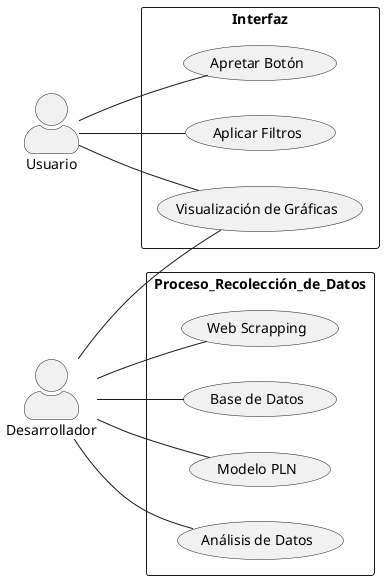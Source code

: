 @startuml DiagramaDeCasosDeCasosDeUso
skinparam actorStyle awesome
skinparam packageStyle rectangle
left to right direction
:Usuario:
:Desarrollador:

rectangle Interfaz{
    Usuario -- (Apretar Botón)
    Usuario -- (Aplicar Filtros)
    Usuario -- (Visualización de Gráficas)
    Desarrollador -- (Visualización de Gráficas)
}

rectangle Proceso_Recolección_de_Datos{
    Desarrollador -- (Web Scrapping)
    Desarrollador -- (Base de Datos)
    Desarrollador -- (Modelo PLN)
    Desarrollador -- (Análisis de Datos)
}
@enduml